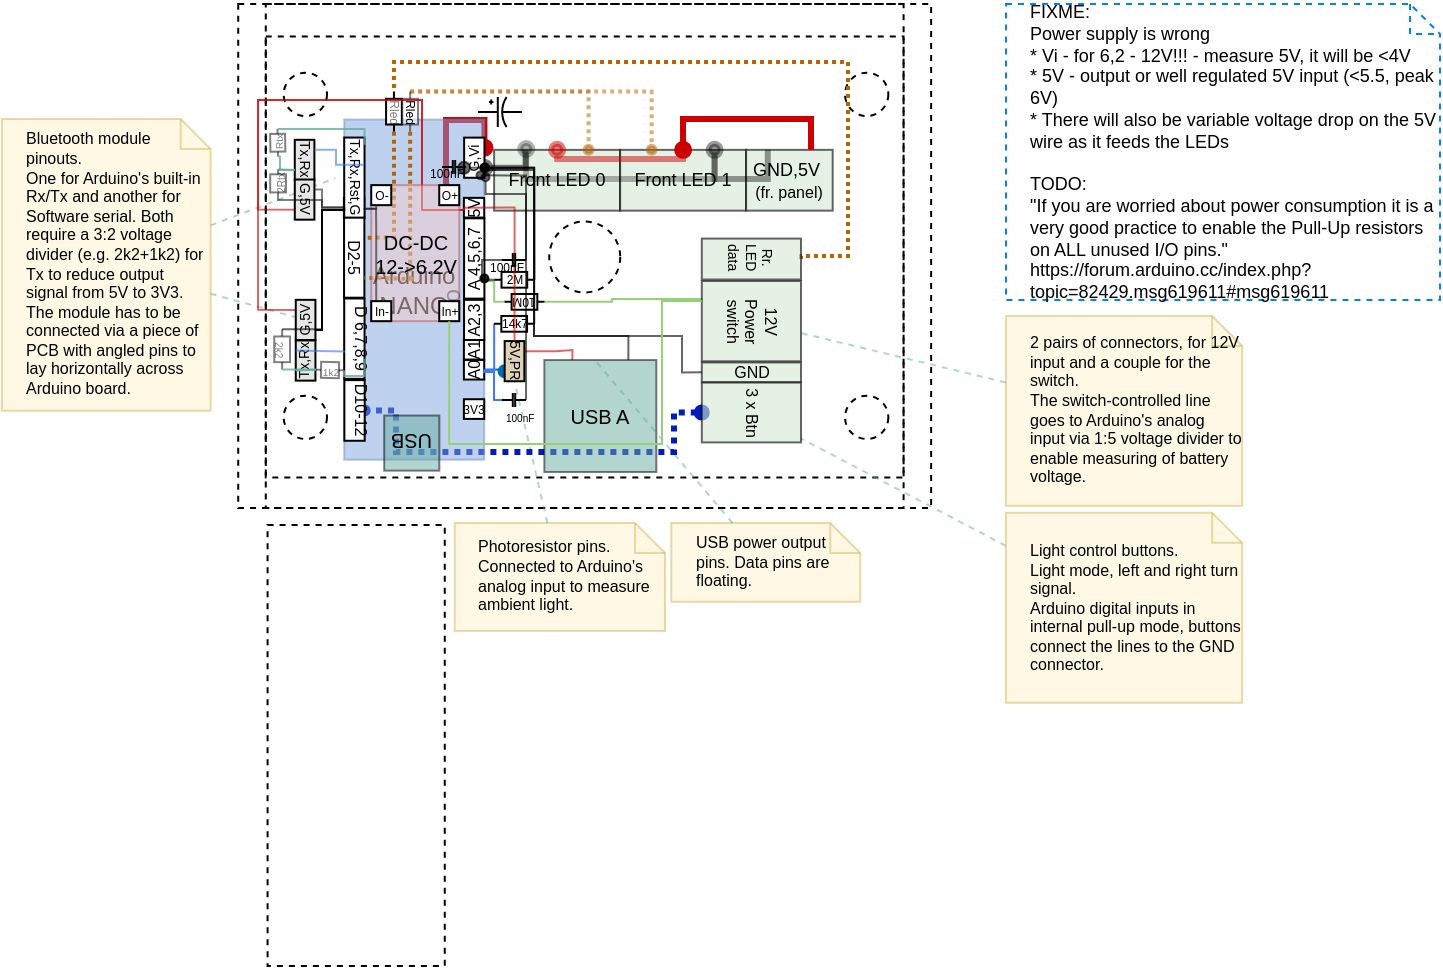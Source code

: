 <mxfile version="11.1.4" type="device"><diagram id="bqsuVgVURw8t9WcjSGgA" name="Page-1"><mxGraphModel dx="599" dy="343" grid="1" gridSize="10" guides="1" tooltips="1" connect="1" arrows="1" fold="1" page="1" pageScale="1" pageWidth="400" pageHeight="300" math="0" shadow="0"><root><mxCell id="0"/><mxCell id="gMBKpRjsZe3khgegW_5v-1" value="Package" style="locked=1;" parent="0"/><mxCell id="gMBKpRjsZe3khgegW_5v-4" value="" style="rounded=0;whiteSpace=wrap;html=1;shadow=0;glass=0;fillColor=none;dashed=1;movable=1;resizable=1;rotatable=1;deletable=1;editable=1;connectable=1;fontStyle=0" parent="gMBKpRjsZe3khgegW_5v-1" vertex="1"><mxGeometry x="171.89" y="40" width="318.9" height="251.968" as="geometry"/></mxCell><mxCell id="gMBKpRjsZe3khgegW_5v-2" value="" style="rounded=0;whiteSpace=wrap;html=1;shadow=0;glass=0;fillColor=none;dashed=1;movable=1;resizable=1;rotatable=1;deletable=1;editable=1;connectable=1;fontStyle=0" parent="gMBKpRjsZe3khgegW_5v-1" vertex="1"><mxGeometry x="158.113" y="40.002" width="346.456" height="251.968" as="geometry"/></mxCell><mxCell id="gMBKpRjsZe3khgegW_5v-3" value="" style="rounded=0;whiteSpace=wrap;html=1;shadow=0;glass=0;fillColor=none;dashed=1;movable=1;resizable=1;rotatable=1;deletable=1;editable=1;connectable=1;fontStyle=0;" parent="gMBKpRjsZe3khgegW_5v-1" vertex="1"><mxGeometry x="171.89" y="56.25" width="318.897" height="220.472" as="geometry"/></mxCell><mxCell id="gMBKpRjsZe3khgegW_5v-5" value="" style="ellipse;whiteSpace=wrap;html=1;aspect=fixed;fontSize=10;dashed=1;fillColor=none;" parent="gMBKpRjsZe3khgegW_5v-1" vertex="1"><mxGeometry x="313.621" y="148.736" width="35.496" height="35.49" as="geometry"/></mxCell><mxCell id="gMBKpRjsZe3khgegW_5v-6" value="" style="ellipse;whiteSpace=wrap;html=1;aspect=fixed;fontSize=10;dashed=1;fillColor=none;" parent="gMBKpRjsZe3khgegW_5v-1" vertex="1"><mxGeometry x="180.841" y="235.85" width="21.653" height="21.64" as="geometry"/></mxCell><mxCell id="gMBKpRjsZe3khgegW_5v-7" value="" style="ellipse;whiteSpace=wrap;html=1;aspect=fixed;fontSize=10;dashed=1;fillColor=none;" parent="gMBKpRjsZe3khgegW_5v-1" vertex="1"><mxGeometry x="461.516" y="235.852" width="21.653" height="21.64" as="geometry"/></mxCell><mxCell id="gMBKpRjsZe3khgegW_5v-8" value="" style="ellipse;whiteSpace=wrap;html=1;aspect=fixed;fontSize=10;dashed=1;fillColor=none;" parent="gMBKpRjsZe3khgegW_5v-1" vertex="1"><mxGeometry x="461.518" y="74.375" width="21.653" height="21.64" as="geometry"/></mxCell><mxCell id="gMBKpRjsZe3khgegW_5v-9" value="" style="ellipse;whiteSpace=wrap;html=1;aspect=fixed;fontSize=10;dashed=1;fillColor=none;" parent="gMBKpRjsZe3khgegW_5v-1" vertex="1"><mxGeometry x="180.841" y="74.377" width="21.653" height="21.64" as="geometry"/></mxCell><mxCell id="gMBKpRjsZe3khgegW_5v-10" value="" style="rounded=0;whiteSpace=wrap;html=1;shadow=0;glass=0;fillColor=none;dashed=1;movable=1;resizable=1;rotatable=1;deletable=1;editable=1;connectable=1;fontStyle=0" parent="gMBKpRjsZe3khgegW_5v-1" vertex="1"><mxGeometry x="172.79" y="300.47" width="88.59" height="220.47" as="geometry"/></mxCell><mxCell id="gMBKpRjsZe3khgegW_5v-11" value="Labels" style="locked=1;" parent="0"/><mxCell id="gMBKpRjsZe3khgegW_5v-12" value="FIXME:&lt;br&gt;Power supply is wrong&lt;br&gt;* Vi - for 6,2 - 12V!!! - measure 5V, it will be &amp;lt;4V&lt;br&gt;* 5V - output or well regulated 5V input (&amp;lt;5.5, peak 6V)&lt;br&gt;* There will also be variable voltage drop on the 5V wire as it feeds the LEDs&lt;br&gt;&lt;br&gt;TODO:&lt;br style=&quot;font-size: 9px&quot;&gt;&quot;If you are worried about power consumption it is a very good practice to enable the Pull-Up resistors on ALL unused I/O pins.&quot;&lt;br style=&quot;font-size: 9px&quot;&gt;https://forum.arduino.cc/index.php?topic=82429.msg619611#msg619611" style="shape=note;size=15;align=left;spacingLeft=10;html=1;whiteSpace=wrap;shadow=0;glass=0;dashed=1;strokeColor=#007FFF;fillColor=none;fontSize=9;" parent="gMBKpRjsZe3khgegW_5v-11" vertex="1"><mxGeometry x="542" y="40" width="217" height="148" as="geometry"/></mxCell><mxCell id="gMBKpRjsZe3khgegW_5v-13" value="&lt;div style=&quot;font-size: 8px&quot;&gt;&lt;font style=&quot;font-size: 8px&quot;&gt;Bluetooth module pinouts.&lt;/font&gt;&lt;/div&gt;&lt;div style=&quot;font-size: 8px&quot;&gt;&lt;font style=&quot;font-size: 8px&quot;&gt;One for Arduino's built-in Rx/Tx and another for Software serial. Both require a 3:2 voltage divider (e.g. 2k2+1k2) for Tx to reduce output signal from 5V to 3V3.&lt;/font&gt;&lt;/div&gt;&lt;div style=&quot;font-size: 8px&quot;&gt;&lt;font style=&quot;font-size: 8px&quot;&gt;The module has to be connected via a piece of PCB with angled pins to lay horizontally across Arduino board.&lt;br&gt;&lt;/font&gt;&lt;/div&gt;" style="shape=note;size=15;align=left;spacingLeft=10;html=1;whiteSpace=wrap;fillColor=#fff2cc;fontSize=5;opacity=50;strokeColor=#d6b656;" parent="gMBKpRjsZe3khgegW_5v-11" vertex="1"><mxGeometry x="40.0" y="97.558" width="104.32" height="145.863" as="geometry"/></mxCell><mxCell id="gMBKpRjsZe3khgegW_5v-14" value="" style="edgeStyle=none;endArrow=none;dashed=1;html=1;strokeColor=#67AB9F;fontSize=5;opacity=50;entryX=0;entryY=1;entryDx=0;entryDy=0;" parent="gMBKpRjsZe3khgegW_5v-11" source="gMBKpRjsZe3khgegW_5v-13" edge="1"><mxGeometry x="1" relative="1" as="geometry"><mxPoint x="206.577" y="127.085" as="targetPoint"/></mxGeometry></mxCell><mxCell id="gMBKpRjsZe3khgegW_5v-15" value="" style="edgeStyle=none;endArrow=none;dashed=1;html=1;strokeColor=#67AB9F;fontSize=5;opacity=50;" parent="gMBKpRjsZe3khgegW_5v-11" source="gMBKpRjsZe3khgegW_5v-13" target="gMBKpRjsZe3khgegW_5v-85" edge="1"><mxGeometry x="1" relative="1" as="geometry"><mxPoint x="206.559" y="207.564" as="targetPoint"/></mxGeometry></mxCell><mxCell id="gMBKpRjsZe3khgegW_5v-16" value="&lt;div style=&quot;font-size: 8px&quot;&gt;&lt;font style=&quot;font-size: 8px&quot;&gt;USB power output pins. Data pins are &lt;/font&gt;&lt;font style=&quot;font-size: 8px&quot;&gt;&lt;font style=&quot;font-size: 8px&quot;&gt;floating. &lt;/font&gt;&lt;/font&gt;&lt;/div&gt;" style="shape=note;size=15;align=left;spacingLeft=10;html=1;whiteSpace=wrap;fillColor=#fff2cc;fontSize=5;opacity=50;strokeColor=#d6b656;" parent="gMBKpRjsZe3khgegW_5v-11" vertex="1"><mxGeometry x="374.64" y="299.5" width="94.48" height="39.37" as="geometry"/></mxCell><mxCell id="gMBKpRjsZe3khgegW_5v-17" value="" style="edgeStyle=none;endArrow=none;dashed=1;html=1;strokeColor=#67AB9F;fontSize=5;opacity=50;entryX=0.5;entryY=0;entryDx=0;entryDy=0;" parent="gMBKpRjsZe3khgegW_5v-11" source="gMBKpRjsZe3khgegW_5v-16" edge="1"><mxGeometry x="1" relative="1" as="geometry"><mxPoint x="336.824" y="218.507" as="targetPoint"/><mxPoint x="154.163" y="189.475" as="sourcePoint"/></mxGeometry></mxCell><mxCell id="gMBKpRjsZe3khgegW_5v-18" value="&lt;font style=&quot;font-size: 8px&quot;&gt;Photoresistor pins. &lt;/font&gt;&lt;br&gt;&lt;font style=&quot;font-size: 8px&quot;&gt;Connected to Arduino's analog input to measure ambient light.&lt;/font&gt;" style="shape=note;size=15;align=left;spacingLeft=10;html=1;whiteSpace=wrap;fillColor=#fff2cc;fontSize=5;opacity=50;strokeColor=#d6b656;" parent="gMBKpRjsZe3khgegW_5v-11" vertex="1"><mxGeometry x="266.38" y="299.5" width="105.12" height="53.96" as="geometry"/></mxCell><mxCell id="gMBKpRjsZe3khgegW_5v-19" value="" style="edgeStyle=none;endArrow=none;dashed=1;html=1;strokeColor=#67AB9F;fontSize=5;opacity=50;entryX=0;entryY=0.5;entryDx=0;entryDy=0;" parent="gMBKpRjsZe3khgegW_5v-11" source="gMBKpRjsZe3khgegW_5v-18" target="gMBKpRjsZe3khgegW_5v-80" edge="1"><mxGeometry x="1" relative="1" as="geometry"><mxPoint x="346.667" y="228.349" as="targetPoint"/><mxPoint x="401.794" y="309.342" as="sourcePoint"/></mxGeometry></mxCell><mxCell id="gMBKpRjsZe3khgegW_5v-20" value="&lt;div&gt;&lt;font style=&quot;font-size: 8px&quot;&gt;2 pairs of connectors, for 12V input and a couple for the switch.&lt;/font&gt;&lt;/div&gt;&lt;div&gt;&lt;font style=&quot;font-size: 8px&quot;&gt;The switch-controlled line goes to Arduino's analog input via 1:5 voltage divider to enable measuring of battery voltage.&lt;br&gt;&lt;/font&gt;&lt;/div&gt;" style="shape=note;size=15;align=left;spacingLeft=10;html=1;whiteSpace=wrap;fillColor=#fff2cc;fontSize=8;opacity=50;strokeColor=#d6b656;" parent="gMBKpRjsZe3khgegW_5v-11" vertex="1"><mxGeometry x="541.965" y="195.98" width="118.11" height="94.93" as="geometry"/></mxCell><mxCell id="gMBKpRjsZe3khgegW_5v-21" value="" style="edgeStyle=none;endArrow=none;dashed=1;html=1;strokeColor=#67AB9F;fontSize=5;opacity=50;" parent="gMBKpRjsZe3khgegW_5v-11" source="gMBKpRjsZe3khgegW_5v-20" target="gMBKpRjsZe3khgegW_5v-50" edge="1"><mxGeometry x="1" relative="1" as="geometry"><mxPoint x="426.004" y="176.298" as="targetPoint"/><mxPoint x="341.17" y="99.298" as="sourcePoint"/></mxGeometry></mxCell><mxCell id="gMBKpRjsZe3khgegW_5v-22" value="&lt;div&gt;Light control buttons.&lt;/div&gt;&lt;div&gt;Light mode, left and right turn signal.&lt;/div&gt;&lt;div&gt;Arduino digital inputs in internal pull-up mode, buttons connect the lines to the GND connector.&lt;br&gt;&lt;/div&gt;" style="shape=note;size=15;align=left;spacingLeft=10;html=1;whiteSpace=wrap;fillColor=#fff2cc;fontSize=8;opacity=50;strokeColor=#d6b656;" parent="gMBKpRjsZe3khgegW_5v-11" vertex="1"><mxGeometry x="541.965" y="294.405" width="118.11" height="94.93" as="geometry"/></mxCell><mxCell id="gMBKpRjsZe3khgegW_5v-23" value="" style="edgeStyle=none;endArrow=none;dashed=1;html=1;strokeColor=#67AB9F;fontSize=5;opacity=50;" parent="gMBKpRjsZe3khgegW_5v-11" source="gMBKpRjsZe3khgegW_5v-22" target="gMBKpRjsZe3khgegW_5v-49" edge="1"><mxGeometry x="1" relative="1" as="geometry"><mxPoint x="426.004" y="301.696" as="targetPoint"/><mxPoint x="341.17" y="197.723" as="sourcePoint"/></mxGeometry></mxCell><mxCell id="gMBKpRjsZe3khgegW_5v-24" style="" parent="0"/><mxCell id="gMBKpRjsZe3khgegW_5v-25" value="Front LED 0" style="rounded=0;whiteSpace=wrap;html=1;rotation=0;fontSize=9;opacity=60;fillColor=#D5E8D4;" parent="gMBKpRjsZe3khgegW_5v-24" vertex="1"><mxGeometry x="286.06" y="112.93" width="62.992" height="30.4" as="geometry"/></mxCell><mxCell id="gMBKpRjsZe3khgegW_5v-26" value="Front LED 1" style="rounded=0;whiteSpace=wrap;html=1;rotation=0;fontSize=9;opacity=60;fillColor=#D5E8D4;" parent="gMBKpRjsZe3khgegW_5v-24" vertex="1"><mxGeometry x="349.05" y="112.93" width="62.992" height="30.4" as="geometry"/></mxCell><mxCell id="gMBKpRjsZe3khgegW_5v-27" value="&lt;font style=&quot;font-size: 9px&quot;&gt;&lt;font style=&quot;font-size: 9px&quot;&gt;GND,&lt;/font&gt;5V&amp;nbsp;&lt;/font&gt; &lt;font style=&quot;font-size: 8px&quot;&gt;(fr. panel)&lt;/font&gt;" style="rounded=0;whiteSpace=wrap;html=1;rotation=0;fontSize=9;opacity=60;fillColor=#D5E8D4;" parent="gMBKpRjsZe3khgegW_5v-24" vertex="1"><mxGeometry x="412.042" y="112.92" width="43.307" height="30.4" as="geometry"/></mxCell><mxCell id="gMBKpRjsZe3khgegW_5v-28" style="edgeStyle=orthogonalEdgeStyle;rounded=0;orthogonalLoop=1;jettySize=auto;html=1;exitX=0.25;exitY=0;exitDx=0;exitDy=0;endArrow=oval;endFill=1;strokeColor=#000000;fontSize=10;entryX=0.25;entryY=1;entryDx=0;entryDy=0;opacity=50;strokeWidth=3;" parent="gMBKpRjsZe3khgegW_5v-24" source="gMBKpRjsZe3khgegW_5v-25" target="gMBKpRjsZe3khgegW_5v-45" edge="1"><mxGeometry relative="1" as="geometry"><mxPoint x="235.102" y="72.222" as="targetPoint"/><mxPoint x="264.723" y="98.144" as="sourcePoint"/><Array as="points"><mxPoint x="302.11" y="122.5"/></Array></mxGeometry></mxCell><mxCell id="gMBKpRjsZe3khgegW_5v-29" value="" style="edgeStyle=orthogonalEdgeStyle;rounded=0;orthogonalLoop=1;jettySize=auto;html=1;endArrow=oval;endFill=1;fillColor=#f8cecc;strokeColor=#CC0000;entryX=0.75;entryY=1;entryDx=0;entryDy=0;exitX=0.5;exitY=0;exitDx=0;exitDy=0;strokeWidth=3;" parent="gMBKpRjsZe3khgegW_5v-24" source="8ztx7eThOQjVkEGMPSV3-3" target="gMBKpRjsZe3khgegW_5v-45" edge="1"><mxGeometry relative="1" as="geometry"><mxPoint x="294.997" y="2.729" as="targetPoint"/><mxPoint x="262.4" y="108.2" as="sourcePoint"/><Array as="points"><mxPoint x="262" y="98"/><mxPoint x="281" y="98"/></Array></mxGeometry></mxCell><mxCell id="gMBKpRjsZe3khgegW_5v-30" style="edgeStyle=orthogonalEdgeStyle;rounded=0;orthogonalLoop=1;jettySize=auto;html=1;exitX=0.5;exitY=1;exitDx=0;exitDy=0;entryX=0.5;entryY=1;entryDx=0;entryDy=0;startArrow=oval;startFill=1;endArrow=oval;endFill=1;fillColor=#0050ef;strokeColor=#001DBC;strokeWidth=3;endSize=3;startSize=5;dashed=1;dashPattern=1 1;" parent="gMBKpRjsZe3khgegW_5v-24" source="gMBKpRjsZe3khgegW_5v-49" target="gMBKpRjsZe3khgegW_5v-41" edge="1"><mxGeometry relative="1" as="geometry"><mxPoint x="1002.37" y="390.7" as="sourcePoint"/><mxPoint x="348.565" y="133.2" as="targetPoint"/><Array as="points"><mxPoint x="376" y="244"/><mxPoint x="376" y="264"/><mxPoint x="237" y="264"/><mxPoint x="237" y="243"/></Array></mxGeometry></mxCell><mxCell id="gMBKpRjsZe3khgegW_5v-31" style="edgeStyle=orthogonalEdgeStyle;rounded=0;orthogonalLoop=1;jettySize=auto;html=1;exitX=0.5;exitY=1;exitDx=0;exitDy=0;endArrow=oval;endFill=1;strokeColor=#006EAF;fontSize=9;fillColor=#1ba1e2;entryX=0.25;entryY=0;entryDx=0;entryDy=0;" parent="gMBKpRjsZe3khgegW_5v-24" source="gMBKpRjsZe3khgegW_5v-37" target="gMBKpRjsZe3khgegW_5v-80" edge="1"><mxGeometry relative="1" as="geometry"><mxPoint x="370.831" y="109.687" as="sourcePoint"/><mxPoint x="345.907" y="251.95" as="targetPoint"/><Array as="points"><mxPoint x="296.11" y="223.5"/><mxPoint x="297.11" y="223.5"/></Array></mxGeometry></mxCell><mxCell id="gMBKpRjsZe3khgegW_5v-32" style="edgeStyle=orthogonalEdgeStyle;rounded=0;orthogonalLoop=1;jettySize=auto;html=1;endArrow=none;endFill=0;strokeColor=#97D077;fontSize=10;entryX=0.25;entryY=1;entryDx=0;entryDy=0;exitX=0;exitY=0.5;exitDx=0;exitDy=0;exitPerimeter=0;" parent="gMBKpRjsZe3khgegW_5v-24" source="gMBKpRjsZe3khgegW_5v-54" target="gMBKpRjsZe3khgegW_5v-50" edge="1"><mxGeometry relative="1" as="geometry"><mxPoint x="392.474" y="157.308" as="targetPoint"/><mxPoint x="412.557" y="169.599" as="sourcePoint"/><Array as="points"><mxPoint x="345.11" y="188.5"/><mxPoint x="345.11" y="187.5"/></Array></mxGeometry></mxCell><mxCell id="gMBKpRjsZe3khgegW_5v-33" value="" style="edgeStyle=orthogonalEdgeStyle;rounded=0;orthogonalLoop=1;jettySize=auto;html=1;startArrow=none;startFill=0;endArrow=none;endFill=0;entryX=0;entryY=0.5;entryDx=0;entryDy=0;exitX=0.5;exitY=0;exitDx=0;exitDy=0;fillColor=#fad7ac;strokeColor=#b46504;entryPerimeter=0;strokeWidth=2;dashed=1;dashPattern=1 1;" parent="gMBKpRjsZe3khgegW_5v-24" source="gMBKpRjsZe3khgegW_5v-48" target="gMBKpRjsZe3khgegW_5v-67" edge="1"><mxGeometry relative="1" as="geometry"><mxPoint x="310.34" y="399.03" as="targetPoint"/><Array as="points"><mxPoint x="439" y="166"/><mxPoint x="463" y="166"/><mxPoint x="463" y="69"/><mxPoint x="236" y="69"/></Array></mxGeometry></mxCell><mxCell id="gMBKpRjsZe3khgegW_5v-34" value="o" style="group;rotation=90;" parent="gMBKpRjsZe3khgegW_5v-24" vertex="1" connectable="0"><mxGeometry x="158.111" y="150.769" width="175.028" height="70.137" as="geometry"/></mxCell><mxCell id="gMBKpRjsZe3khgegW_5v-35" value="Arduino NANO" style="rounded=0;whiteSpace=wrap;html=1;fillColor=#7EA6E0;glass=0;strokeColor=#6c8ebf;shadow=0;rotation=0;opacity=50;" parent="gMBKpRjsZe3khgegW_5v-34" vertex="1"><mxGeometry x="53" y="-53" width="70.0" height="170.078" as="geometry"/></mxCell><mxCell id="gMBKpRjsZe3khgegW_5v-36" value="G" style="rounded=0;whiteSpace=wrap;html=1;rotation=90;fontSize=8;flipV=0;direction=west;" parent="gMBKpRjsZe3khgegW_5v-34" vertex="1"><mxGeometry x="53" y="-14" width="9.842" height="10.16" as="geometry"/></mxCell><mxCell id="gMBKpRjsZe3khgegW_5v-37" value="&lt;div style=&quot;font-size: 8px;&quot;&gt;A0&lt;/div&gt;" style="rounded=0;whiteSpace=wrap;html=1;rotation=270;fontSize=8;" parent="gMBKpRjsZe3khgegW_5v-34" vertex="1"><mxGeometry x="113" y="67" width="9.842" height="10.16" as="geometry"/></mxCell><mxCell id="gMBKpRjsZe3khgegW_5v-38" value="&lt;div style=&quot;font-size: 8px;&quot;&gt;5V&lt;/div&gt;" style="rounded=0;whiteSpace=wrap;html=1;rotation=270;fontSize=8;" parent="gMBKpRjsZe3khgegW_5v-34" vertex="1"><mxGeometry x="113" y="-14" width="9.842" height="10.16" as="geometry"/></mxCell><mxCell id="gMBKpRjsZe3khgegW_5v-39" value="USB" style="rounded=0;whiteSpace=wrap;html=1;fontSize=10;rotation=180;fillColor=#67AB9F;opacity=50;" parent="gMBKpRjsZe3khgegW_5v-34" vertex="1"><mxGeometry x="73" y="95" width="27.559" height="27.559" as="geometry"/></mxCell><mxCell id="gMBKpRjsZe3khgegW_5v-40" value="Tx,Rx,Rst,G" style="rounded=0;whiteSpace=wrap;html=1;rotation=90;fontSize=7;flipV=0;direction=west;" parent="gMBKpRjsZe3khgegW_5v-34" vertex="1"><mxGeometry x="38" y="-29" width="40.157" height="10.16" as="geometry"/></mxCell><mxCell id="gMBKpRjsZe3khgegW_5v-41" value="&lt;div style=&quot;font-size: 8px&quot;&gt;D10-12&lt;br&gt;&lt;/div&gt;" style="rounded=0;whiteSpace=wrap;html=1;rotation=90;fontSize=8;flipV=0;direction=west;verticalAlign=bottom;" parent="gMBKpRjsZe3khgegW_5v-34" vertex="1"><mxGeometry x="43" y="87.37" width="30.315" height="10.16" as="geometry"/></mxCell><mxCell id="gMBKpRjsZe3khgegW_5v-42" value="&lt;div style=&quot;font-size: 8px&quot;&gt;D 6,7,8,9&lt;/div&gt;" style="rounded=0;whiteSpace=wrap;html=1;rotation=90;fontSize=8;flipV=0;direction=west;verticalAlign=bottom;" parent="gMBKpRjsZe3khgegW_5v-34" vertex="1"><mxGeometry x="38" y="51.472" width="40.157" height="10.16" as="geometry"/></mxCell><mxCell id="gMBKpRjsZe3khgegW_5v-43" value="&lt;div style=&quot;font-size: 8px;&quot;&gt;D2-5&lt;/div&gt;" style="rounded=0;whiteSpace=wrap;html=1;rotation=90;fontSize=8;flipV=0;direction=west;" parent="gMBKpRjsZe3khgegW_5v-34" vertex="1"><mxGeometry x="38" y="11" width="40.0" height="10.16" as="geometry"/></mxCell><mxCell id="gMBKpRjsZe3khgegW_5v-44" value="&lt;div style=&quot;font-size: 8px&quot;&gt;A1&lt;/div&gt;" style="rounded=0;whiteSpace=wrap;html=1;rotation=270;fontSize=8;" parent="gMBKpRjsZe3khgegW_5v-34" vertex="1"><mxGeometry x="113" y="57" width="9.842" height="10.16" as="geometry"/></mxCell><mxCell id="gMBKpRjsZe3khgegW_5v-45" value="&lt;div style=&quot;font-size: 7px&quot;&gt;&lt;font style=&quot;font-size: 7px&quot;&gt;&lt;font style=&quot;font-size: 7px&quot;&gt;G,&lt;/font&gt;Vi&lt;/font&gt;&lt;/div&gt;" style="rounded=0;whiteSpace=wrap;html=1;rotation=270;fontSize=8;" parent="gMBKpRjsZe3khgegW_5v-34" vertex="1"><mxGeometry x="108" y="-39" width="20.079" height="10.16" as="geometry"/></mxCell><mxCell id="gMBKpRjsZe3khgegW_5v-46" value="&lt;div style=&quot;font-size: 8px&quot;&gt;A 4,5,6,7&lt;/div&gt;" style="rounded=0;whiteSpace=wrap;html=1;rotation=270;fontSize=8;" parent="gMBKpRjsZe3khgegW_5v-34" vertex="1"><mxGeometry x="97.93" y="11.38" width="40.157" height="10.16" as="geometry"/></mxCell><mxCell id="gMBKpRjsZe3khgegW_5v-47" value="&lt;div&gt;GND&lt;/div&gt;" style="rounded=0;whiteSpace=wrap;html=1;rotation=90;opacity=60;fillColor=#D5E8D4;fontSize=8;flipH=1;direction=west;horizontal=0;" parent="gMBKpRjsZe3khgegW_5v-24" vertex="1"><mxGeometry x="409.782" y="199.356" width="9.842" height="49.606" as="geometry"/></mxCell><mxCell id="gMBKpRjsZe3khgegW_5v-48" value="Rr. LED data" style="rounded=0;whiteSpace=wrap;html=1;rotation=90;fontSize=7;opacity=60;fillColor=#D5E8D4;flipH=1;" parent="gMBKpRjsZe3khgegW_5v-24" vertex="1"><mxGeometry x="404.462" y="142.715" width="20.472" height="49.606" as="geometry"/></mxCell><mxCell id="gMBKpRjsZe3khgegW_5v-49" value="3 x Btn" style="rounded=0;whiteSpace=wrap;html=1;rotation=90;fontSize=8;opacity=60;fillColor=#D5E8D4;flipH=1;" parent="gMBKpRjsZe3khgegW_5v-24" vertex="1"><mxGeometry x="399.742" y="219.432" width="29.921" height="49.606" as="geometry"/></mxCell><mxCell id="gMBKpRjsZe3khgegW_5v-50" value="12V Power switch" style="rounded=0;whiteSpace=wrap;html=1;rotation=90;fontSize=8;opacity=60;fillColor=#D5E8D4;flipH=1;" parent="gMBKpRjsZe3khgegW_5v-24" vertex="1"><mxGeometry x="394.622" y="173.775" width="40.157" height="49.606" as="geometry"/></mxCell><mxCell id="gMBKpRjsZe3khgegW_5v-51" value="" style="edgeStyle=orthogonalEdgeStyle;rounded=0;orthogonalLoop=1;jettySize=auto;html=1;endArrow=oval;endFill=1;fillColor=#f8cecc;strokeColor=#CC0000;entryX=0.5;entryY=0;entryDx=0;entryDy=0;exitX=0.75;exitY=0;exitDx=0;exitDy=0;strokeWidth=3;" parent="gMBKpRjsZe3khgegW_5v-24" source="gMBKpRjsZe3khgegW_5v-27" target="gMBKpRjsZe3khgegW_5v-26" edge="1"><mxGeometry relative="1" as="geometry"><mxPoint x="393.663" y="225.513" as="targetPoint"/><mxPoint x="345.434" y="225.513" as="sourcePoint"/><Array as="points"><mxPoint x="444.11" y="97.5"/><mxPoint x="380.11" y="97.5"/></Array></mxGeometry></mxCell><mxCell id="gMBKpRjsZe3khgegW_5v-52" style="edgeStyle=orthogonalEdgeStyle;rounded=0;orthogonalLoop=1;jettySize=auto;html=1;exitX=0.25;exitY=0;exitDx=0;exitDy=0;endArrow=oval;endFill=1;strokeColor=#000000;fontSize=10;entryX=0.75;entryY=0;entryDx=0;entryDy=0;opacity=40;strokeWidth=3;" parent="gMBKpRjsZe3khgegW_5v-24" source="gMBKpRjsZe3khgegW_5v-27" target="gMBKpRjsZe3khgegW_5v-26" edge="1"><mxGeometry relative="1" as="geometry"><mxPoint x="406.149" y="216.073" as="targetPoint"/><mxPoint x="348.078" y="216.073" as="sourcePoint"/><Array as="points"><mxPoint x="423.11" y="127.5"/><mxPoint x="396.11" y="127.5"/></Array></mxGeometry></mxCell><mxCell id="gMBKpRjsZe3khgegW_5v-53" style="edgeStyle=orthogonalEdgeStyle;rounded=0;orthogonalLoop=1;jettySize=auto;html=1;exitX=0.75;exitY=0;exitDx=0;exitDy=0;endArrow=oval;endFill=1;strokeColor=#000000;fontSize=10;opacity=30;strokeWidth=3;" parent="gMBKpRjsZe3khgegW_5v-24" source="gMBKpRjsZe3khgegW_5v-26" edge="1"><mxGeometry relative="1" as="geometry"><mxPoint x="302.11" y="112.5" as="targetPoint"/><mxPoint x="349.048" y="201.743" as="sourcePoint"/><Array as="points"><mxPoint x="396.11" y="127.5"/><mxPoint x="302.11" y="127.5"/></Array></mxGeometry></mxCell><mxCell id="gMBKpRjsZe3khgegW_5v-54" value="&lt;div style=&quot;font-size: 6px;&quot;&gt;10M&lt;/div&gt;" style="pointerEvents=1;verticalLabelPosition=middle;shadow=0;dashed=0;align=center;fillColor=#ffffff;html=1;verticalAlign=middle;strokeWidth=1;shape=mxgraph.electrical.resistors.resistor_1;rotation=-180;labelPosition=center;fontSize=6;flipV=0;" parent="gMBKpRjsZe3khgegW_5v-24" vertex="1"><mxGeometry x="291.201" y="184.999" width="20.079" height="7.874" as="geometry"/></mxCell><mxCell id="gMBKpRjsZe3khgegW_5v-55" style="edgeStyle=orthogonalEdgeStyle;rounded=0;orthogonalLoop=1;jettySize=auto;html=1;endArrow=none;endFill=0;strokeColor=#97D077;fontSize=10;entryX=0.25;entryY=1;entryDx=0;entryDy=0;exitX=1;exitY=0.5;exitDx=0;exitDy=0;exitPerimeter=0;" parent="gMBKpRjsZe3khgegW_5v-24" source="gMBKpRjsZe3khgegW_5v-54" target="gMBKpRjsZe3khgegW_5v-46" edge="1"><mxGeometry relative="1" as="geometry"><mxPoint x="153.111" y="196.769" as="targetPoint"/><mxPoint x="241.111" y="244.769" as="sourcePoint"/><Array as="points"><mxPoint x="286.11" y="188.5"/><mxPoint x="286.11" y="178.5"/><mxPoint x="280.11" y="178.5"/></Array></mxGeometry></mxCell><mxCell id="gMBKpRjsZe3khgegW_5v-56" value="" style="edgeStyle=orthogonalEdgeStyle;rounded=0;orthogonalLoop=1;jettySize=auto;html=1;startArrow=none;startFill=0;endArrow=oval;endFill=1;entryX=0.75;entryY=0;entryDx=0;entryDy=0;fillColor=#fad7ac;strokeColor=#b46504;exitX=0;exitY=0.5;exitDx=0;exitDy=0;opacity=50;exitPerimeter=0;endSize=4;dashed=1;dashPattern=1 1;strokeWidth=2;" parent="gMBKpRjsZe3khgegW_5v-24" source="gMBKpRjsZe3khgegW_5v-69" target="gMBKpRjsZe3khgegW_5v-25" edge="1"><mxGeometry relative="1" as="geometry"><mxPoint x="453.388" y="147.163" as="targetPoint"/><Array as="points"><mxPoint x="333.11" y="83.5"/></Array><mxPoint x="260.032" y="172.549" as="sourcePoint"/></mxGeometry></mxCell><mxCell id="gMBKpRjsZe3khgegW_5v-57" value="" style="edgeStyle=orthogonalEdgeStyle;rounded=0;orthogonalLoop=1;jettySize=auto;html=1;startArrow=none;startFill=0;endArrow=oval;endFill=1;entryX=0.25;entryY=0;entryDx=0;entryDy=0;fillColor=#fad7ac;strokeColor=#b46504;exitX=0;exitY=0.5;exitDx=0;exitDy=0;opacity=50;exitPerimeter=0;endSize=4;dashed=1;dashPattern=1 1;strokeWidth=2;" parent="gMBKpRjsZe3khgegW_5v-24" source="gMBKpRjsZe3khgegW_5v-69" target="gMBKpRjsZe3khgegW_5v-26" edge="1"><mxGeometry relative="1" as="geometry"><mxPoint x="522.4" y="157.2" as="targetPoint"/><Array as="points"><mxPoint x="365.11" y="83.5"/></Array><mxPoint x="315.442" y="190.616" as="sourcePoint"/></mxGeometry></mxCell><mxCell id="gMBKpRjsZe3khgegW_5v-58" value="&lt;div style=&quot;font-size: 8px&quot;&gt;A2,3&lt;/div&gt;" style="rounded=0;whiteSpace=wrap;html=1;rotation=270;fontSize=8;" parent="gMBKpRjsZe3khgegW_5v-24" vertex="1"><mxGeometry x="266.06" y="192.87" width="20.079" height="10.16" as="geometry"/></mxCell><mxCell id="gMBKpRjsZe3khgegW_5v-59" value="2M" style="pointerEvents=1;verticalLabelPosition=middle;shadow=0;dashed=0;align=center;fillColor=#ffffff;html=1;verticalAlign=middle;strokeWidth=1;shape=mxgraph.electrical.resistors.resistor_1;rotation=0;labelPosition=center;fontSize=6;" parent="gMBKpRjsZe3khgegW_5v-24" vertex="1"><mxGeometry x="286.143" y="173.957" width="20.079" height="7.874" as="geometry"/></mxCell><mxCell id="gMBKpRjsZe3khgegW_5v-60" style="edgeStyle=orthogonalEdgeStyle;rounded=0;orthogonalLoop=1;jettySize=auto;html=1;endArrow=oval;endFill=1;strokeColor=#000000;fontSize=10;entryX=0.25;entryY=1;entryDx=0;entryDy=0;exitX=0;exitY=0.5;exitDx=0;exitDy=0;exitPerimeter=0;opacity=60;endSize=4;" parent="gMBKpRjsZe3khgegW_5v-24" source="gMBKpRjsZe3khgegW_5v-59" target="gMBKpRjsZe3khgegW_5v-46" edge="1"><mxGeometry relative="1" as="geometry"><mxPoint x="253.111" y="327.769" as="targetPoint"/><mxPoint x="294.111" y="274.769" as="sourcePoint"/><Array as="points"><mxPoint x="280.11" y="177.5"/></Array></mxGeometry></mxCell><mxCell id="gMBKpRjsZe3khgegW_5v-61" style="edgeStyle=orthogonalEdgeStyle;rounded=0;orthogonalLoop=1;jettySize=auto;html=1;endArrow=none;endFill=0;strokeColor=#3D7AF5;fontSize=10;entryX=0;entryY=0.5;entryDx=0;entryDy=0;entryPerimeter=0;exitX=0.5;exitY=1;exitDx=0;exitDy=0;" parent="gMBKpRjsZe3khgegW_5v-24" source="gMBKpRjsZe3khgegW_5v-37" target="gMBKpRjsZe3khgegW_5v-63" edge="1"><mxGeometry relative="1" as="geometry"><mxPoint x="273.111" y="134.769" as="targetPoint"/><mxPoint x="522.11" y="166.5" as="sourcePoint"/><Array as="points"><mxPoint x="286.11" y="223.5"/></Array></mxGeometry></mxCell><mxCell id="gMBKpRjsZe3khgegW_5v-62" style="edgeStyle=orthogonalEdgeStyle;rounded=0;orthogonalLoop=1;jettySize=auto;html=1;endArrow=oval;endFill=1;strokeColor=#000000;fontSize=10;entryX=0.25;entryY=0;entryDx=0;entryDy=0;exitX=1;exitY=0.5;exitDx=0;exitDy=0;exitPerimeter=0;opacity=60;" parent="gMBKpRjsZe3khgegW_5v-24" source="gMBKpRjsZe3khgegW_5v-59" target="gMBKpRjsZe3khgegW_5v-45" edge="1"><mxGeometry relative="1" as="geometry"><mxPoint x="248.529" y="138.33" as="targetPoint"/><mxPoint x="237.048" y="135.058" as="sourcePoint"/><Array as="points"><mxPoint x="306.11" y="134.5"/><mxPoint x="306.11" y="122.5"/></Array></mxGeometry></mxCell><mxCell id="gMBKpRjsZe3khgegW_5v-63" value="&lt;div&gt;14k7&lt;/div&gt;" style="pointerEvents=1;verticalLabelPosition=middle;shadow=0;dashed=0;align=center;fillColor=#ffffff;html=1;verticalAlign=middle;strokeWidth=1;shape=mxgraph.electrical.resistors.resistor_1;rotation=0;labelPosition=center;fontSize=6;" parent="gMBKpRjsZe3khgegW_5v-24" vertex="1"><mxGeometry x="286.063" y="195.977" width="20.079" height="7.874" as="geometry"/></mxCell><mxCell id="gMBKpRjsZe3khgegW_5v-64" style="edgeStyle=orthogonalEdgeStyle;rounded=0;orthogonalLoop=1;jettySize=auto;html=1;endArrow=oval;endFill=1;strokeColor=#000000;fontSize=10;entryX=0.25;entryY=1;entryDx=0;entryDy=0;exitX=1;exitY=0.5;exitDx=0;exitDy=0;exitPerimeter=0;opacity=60;endSize=4;" parent="gMBKpRjsZe3khgegW_5v-24" source="gMBKpRjsZe3khgegW_5v-63" target="gMBKpRjsZe3khgegW_5v-45" edge="1"><mxGeometry relative="1" as="geometry"><mxPoint x="337.112" y="197.385" as="targetPoint"/><mxPoint x="325.63" y="194.113" as="sourcePoint"/><Array as="points"><mxPoint x="306.11" y="122.5"/></Array></mxGeometry></mxCell><mxCell id="gMBKpRjsZe3khgegW_5v-65" value="" style="edgeStyle=orthogonalEdgeStyle;rounded=0;orthogonalLoop=1;jettySize=auto;html=1;endArrow=oval;endFill=1;fillColor=#f8cecc;strokeColor=#CC0000;entryX=0.5;entryY=0;entryDx=0;entryDy=0;opacity=50;strokeWidth=3;exitX=0.5;exitY=0;exitDx=0;exitDy=0;" parent="gMBKpRjsZe3khgegW_5v-24" source="gMBKpRjsZe3khgegW_5v-26" target="gMBKpRjsZe3khgegW_5v-25" edge="1"><mxGeometry relative="1" as="geometry"><mxPoint x="408.606" y="90.38" as="targetPoint"/><mxPoint x="384.11" y="102.5" as="sourcePoint"/><Array as="points"><mxPoint x="380.11" y="117.5"/><mxPoint x="317.11" y="117.5"/></Array></mxGeometry></mxCell><mxCell id="gMBKpRjsZe3khgegW_5v-66" value="3V3" style="rounded=0;whiteSpace=wrap;html=1;rotation=90;fontSize=6;horizontal=0;flipV=0;" parent="gMBKpRjsZe3khgegW_5v-24" vertex="1"><mxGeometry x="271.111" y="237.454" width="9.842" height="10.16" as="geometry"/></mxCell><mxCell id="gMBKpRjsZe3khgegW_5v-67" value="&lt;div&gt;Rled&lt;/div&gt;" style="pointerEvents=1;verticalLabelPosition=middle;shadow=0;dashed=0;align=center;fillColor=#ffffff;html=1;verticalAlign=middle;strokeWidth=1;shape=mxgraph.electrical.resistors.resistor_1;rotation=90;labelPosition=center;fontSize=6;textOpacity=50;" parent="gMBKpRjsZe3khgegW_5v-24" vertex="1"><mxGeometry x="225.951" y="89.899" width="20.079" height="7.874" as="geometry"/></mxCell><mxCell id="gMBKpRjsZe3khgegW_5v-68" value="" style="edgeStyle=orthogonalEdgeStyle;rounded=0;orthogonalLoop=1;jettySize=auto;html=1;startArrow=none;startFill=0;endArrow=none;endFill=0;strokeColor=#b46504;entryX=0.75;entryY=1;entryDx=0;entryDy=0;exitX=1;exitY=0.5;exitDx=0;exitDy=0;fillColor=#fad7ac;exitPerimeter=0;strokeWidth=2;dashed=1;dashPattern=1 1;" parent="gMBKpRjsZe3khgegW_5v-24" source="gMBKpRjsZe3khgegW_5v-67" target="gMBKpRjsZe3khgegW_5v-43" edge="1"><mxGeometry relative="1" as="geometry"><mxPoint x="231.859" y="187.517" as="targetPoint"/><mxPoint x="253.873" y="189.679" as="sourcePoint"/><Array as="points"><mxPoint x="234.111" y="156.769"/><mxPoint x="237.111" y="156.769"/></Array></mxGeometry></mxCell><mxCell id="gMBKpRjsZe3khgegW_5v-69" value="Rled" style="pointerEvents=1;verticalLabelPosition=middle;shadow=0;dashed=0;align=center;fillColor=#ffffff;html=1;verticalAlign=middle;strokeWidth=1;shape=mxgraph.electrical.resistors.resistor_1;rotation=90;labelPosition=center;fontSize=6;opacity=50;" parent="gMBKpRjsZe3khgegW_5v-24" vertex="1"><mxGeometry x="234.031" y="89.894" width="20.079" height="7.874" as="geometry"/></mxCell><mxCell id="gMBKpRjsZe3khgegW_5v-70" value="" style="edgeStyle=orthogonalEdgeStyle;rounded=0;orthogonalLoop=1;jettySize=auto;html=1;startArrow=none;startFill=0;endArrow=none;endFill=0;strokeColor=#b46504;entryX=0.25;entryY=1;entryDx=0;entryDy=0;exitX=1;exitY=0.5;exitDx=0;exitDy=0;fillColor=#fad7ac;exitPerimeter=0;dashed=1;dashPattern=1 1;strokeWidth=2;" parent="gMBKpRjsZe3khgegW_5v-24" source="gMBKpRjsZe3khgegW_5v-69" target="gMBKpRjsZe3khgegW_5v-43" edge="1"><mxGeometry relative="1" as="geometry"><mxPoint x="306.139" y="152.516" as="targetPoint"/><mxPoint x="619.45" y="50.725" as="sourcePoint"/><Array as="points"><mxPoint x="246.11" y="177.5"/><mxPoint x="247.11" y="177.5"/></Array></mxGeometry></mxCell><mxCell id="gMBKpRjsZe3khgegW_5v-71" value="" style="edgeStyle=orthogonalEdgeStyle;rounded=0;orthogonalLoop=1;jettySize=auto;html=1;endArrow=none;endFill=0;fillColor=#f8cecc;strokeColor=#CC0000;entryX=0.25;entryY=1;entryDx=0;entryDy=0;exitX=0.5;exitY=0;exitDx=0;exitDy=0;opacity=60;" parent="gMBKpRjsZe3khgegW_5v-24" source="gMBKpRjsZe3khgegW_5v-38" target="gMBKpRjsZe3khgegW_5v-74" edge="1"><mxGeometry relative="1" as="geometry"><mxPoint x="277.969" y="152.517" as="targetPoint"/><mxPoint x="386.238" y="215.667" as="sourcePoint"/><Array as="points"><mxPoint x="271" y="143"/><mxPoint x="250" y="143"/><mxPoint x="250" y="88"/><mxPoint x="168" y="88"/><mxPoint x="168" y="143"/></Array></mxGeometry></mxCell><mxCell id="gMBKpRjsZe3khgegW_5v-72" value="Tx,Rx" style="rounded=0;whiteSpace=wrap;html=1;rotation=90;fontSize=7;flipV=0;direction=east;fillColor=#E6E6E6;" parent="gMBKpRjsZe3khgegW_5v-24" vertex="1"><mxGeometry x="181.253" y="113.032" width="20.079" height="9.811" as="geometry"/></mxCell><mxCell id="gMBKpRjsZe3khgegW_5v-73" value="" style="edgeStyle=orthogonalEdgeStyle;rounded=0;orthogonalLoop=1;jettySize=auto;html=1;endArrow=none;endFill=0;fillColor=#f8cecc;strokeColor=#CC0000;entryX=0.5;entryY=0;entryDx=0;entryDy=0;exitX=0.25;exitY=1;exitDx=0;exitDy=0;opacity=60;" parent="gMBKpRjsZe3khgegW_5v-24" source="gMBKpRjsZe3khgegW_5v-85" target="gMBKpRjsZe3khgegW_5v-38" edge="1"><mxGeometry relative="1" as="geometry"><mxPoint x="70.746" y="127.78" as="targetPoint"/><mxPoint x="186.89" y="190.23" as="sourcePoint"/><Array as="points"><mxPoint x="168" y="193"/><mxPoint x="168" y="88"/><mxPoint x="250" y="88"/><mxPoint x="250" y="143"/></Array></mxGeometry></mxCell><mxCell id="gMBKpRjsZe3khgegW_5v-74" value="G,5V" style="rounded=0;whiteSpace=wrap;html=1;rotation=90;fontSize=7;flipV=0;direction=west;fillColor=#E6E6E6;" parent="gMBKpRjsZe3khgegW_5v-24" vertex="1"><mxGeometry x="181.258" y="132.889" width="20.079" height="9.811" as="geometry"/></mxCell><mxCell id="gMBKpRjsZe3khgegW_5v-75" style="edgeStyle=orthogonalEdgeStyle;rounded=0;orthogonalLoop=1;jettySize=auto;html=1;endArrow=none;endFill=0;strokeColor=#000000;fontSize=10;entryX=0.122;entryY=-0.008;entryDx=0;entryDy=0;exitX=0.75;exitY=1;exitDx=0;exitDy=0;entryPerimeter=0;opacity=50;" parent="gMBKpRjsZe3khgegW_5v-24" source="gMBKpRjsZe3khgegW_5v-74" target="gMBKpRjsZe3khgegW_5v-40" edge="1"><mxGeometry relative="1" as="geometry"><mxPoint x="79.373" y="157.791" as="targetPoint"/><mxPoint x="129.938" y="152.264" as="sourcePoint"/><Array as="points"><mxPoint x="200" y="133"/><mxPoint x="200" y="142"/></Array></mxGeometry></mxCell><mxCell id="gMBKpRjsZe3khgegW_5v-76" style="edgeStyle=orthogonalEdgeStyle;rounded=0;orthogonalLoop=1;jettySize=auto;html=1;endArrow=none;endFill=0;strokeColor=#000000;fontSize=10;entryX=0.75;entryY=0;entryDx=0;entryDy=0;exitX=0.5;exitY=0;exitDx=0;exitDy=0;" parent="gMBKpRjsZe3khgegW_5v-24" source="gMBKpRjsZe3khgegW_5v-36" target="gMBKpRjsZe3khgegW_5v-85" edge="1"><mxGeometry relative="1" as="geometry"><mxPoint x="136.372" y="219.65" as="targetPoint"/><mxPoint x="137.37" y="142.684" as="sourcePoint"/><Array as="points"><mxPoint x="200" y="143"/><mxPoint x="200" y="203"/></Array></mxGeometry></mxCell><mxCell id="gMBKpRjsZe3khgegW_5v-78" value="" style="edgeStyle=orthogonalEdgeStyle;rounded=0;orthogonalLoop=1;jettySize=auto;html=1;endArrow=none;endFill=0;fillColor=#f8cecc;strokeColor=#3D7AF5;entryX=0.25;entryY=0;entryDx=0;entryDy=0;exitX=0.661;exitY=0.989;exitDx=0;exitDy=0;opacity=60;exitPerimeter=0;" parent="gMBKpRjsZe3khgegW_5v-24" source="gMBKpRjsZe3khgegW_5v-40" target="gMBKpRjsZe3khgegW_5v-72" edge="1"><mxGeometry relative="1" as="geometry"><mxPoint x="138.421" y="122.163" as="targetPoint"/><mxPoint x="150.827" y="137.104" as="sourcePoint"/><Array as="points"><mxPoint x="207" y="120"/><mxPoint x="207" y="113"/></Array></mxGeometry></mxCell><mxCell id="gMBKpRjsZe3khgegW_5v-79" style="edgeStyle=orthogonalEdgeStyle;rounded=0;orthogonalLoop=1;jettySize=auto;html=1;endArrow=oval;endFill=1;strokeColor=#000000;fontSize=10;entryX=0.25;entryY=1;entryDx=0;entryDy=0;opacity=60;endSize=4;exitX=0.5;exitY=0;exitDx=0;exitDy=0;" parent="gMBKpRjsZe3khgegW_5v-24" source="gMBKpRjsZe3khgegW_5v-47" target="gMBKpRjsZe3khgegW_5v-45" edge="1"><mxGeometry relative="1" as="geometry"><mxPoint x="290.095" y="132.734" as="targetPoint"/><mxPoint x="335.11" y="196.5" as="sourcePoint"/><Array as="points"><mxPoint x="380" y="224"/><mxPoint x="380" y="206"/><mxPoint x="306" y="206"/><mxPoint x="306" y="122"/></Array></mxGeometry></mxCell><mxCell id="gMBKpRjsZe3khgegW_5v-80" value="5V,PR" style="rounded=0;whiteSpace=wrap;html=1;rotation=90;fontSize=7;flipV=0;direction=west;fillColor=#DED2B6;" parent="gMBKpRjsZe3khgegW_5v-24" vertex="1"><mxGeometry x="286.218" y="213.664" width="20.079" height="9.842" as="geometry"/></mxCell><mxCell id="gMBKpRjsZe3khgegW_5v-81" value="" style="edgeStyle=orthogonalEdgeStyle;rounded=0;orthogonalLoop=1;jettySize=auto;html=1;endArrow=none;endFill=0;fillColor=#f8cecc;strokeColor=#CC0000;entryX=0.5;entryY=0;entryDx=0;entryDy=0;exitX=1;exitY=0.5;exitDx=0;exitDy=0;opacity=60;" parent="gMBKpRjsZe3khgegW_5v-24" source="gMBKpRjsZe3khgegW_5v-80" target="gMBKpRjsZe3khgegW_5v-38" edge="1"><mxGeometry relative="1" as="geometry"><mxPoint x="290.095" y="122.694" as="targetPoint"/><mxPoint x="326.422" y="147.163" as="sourcePoint"/><Array as="points"><mxPoint x="296.11" y="142.5"/></Array></mxGeometry></mxCell><mxCell id="gMBKpRjsZe3khgegW_5v-82" value="2k2" style="pointerEvents=1;verticalLabelPosition=middle;shadow=0;dashed=0;align=center;fillColor=#ffffff;html=1;verticalAlign=middle;strokeWidth=1;shape=mxgraph.electrical.resistors.resistor_1;rotation=90;labelPosition=center;fontSize=5;textOpacity=50;opacity=50;" parent="gMBKpRjsZe3khgegW_5v-24" vertex="1"><mxGeometry x="170.031" y="208.719" width="20.079" height="7.874" as="geometry"/></mxCell><mxCell id="gMBKpRjsZe3khgegW_5v-83" value="&lt;div style=&quot;font-size: 5px&quot;&gt;1k2&lt;/div&gt;" style="pointerEvents=1;verticalLabelPosition=middle;shadow=0;dashed=0;align=center;fillColor=#ffffff;html=1;verticalAlign=middle;strokeWidth=1;shape=mxgraph.electrical.resistors.resistor_1;rotation=1;labelPosition=center;fontSize=5;textOpacity=50;opacity=50;" parent="gMBKpRjsZe3khgegW_5v-24" vertex="1"><mxGeometry x="197" y="219" width="14" height="8" as="geometry"/></mxCell><mxCell id="gMBKpRjsZe3khgegW_5v-84" value="" style="group" parent="gMBKpRjsZe3khgegW_5v-24" vertex="1" connectable="0"><mxGeometry x="185.89" y="189.218" width="11.811" height="39.764" as="geometry"/></mxCell><mxCell id="gMBKpRjsZe3khgegW_5v-85" value="G,5V" style="rounded=0;whiteSpace=wrap;html=1;rotation=270;fontSize=7;flipV=0;direction=west;fillColor=#E6E6E6;" parent="gMBKpRjsZe3khgegW_5v-84" vertex="1"><mxGeometry x="-4.134" y="3.819" width="20.079" height="9.842" as="geometry"/></mxCell><mxCell id="gMBKpRjsZe3khgegW_5v-86" value="Tx,Rx" style="rounded=0;whiteSpace=wrap;html=1;rotation=270;fontSize=7;flipV=0;direction=west;fillColor=#E6E6E6;" parent="gMBKpRjsZe3khgegW_5v-84" vertex="1"><mxGeometry x="-4.134" y="24.134" width="20.079" height="9.842" as="geometry"/></mxCell><mxCell id="gMBKpRjsZe3khgegW_5v-87" style="edgeStyle=orthogonalEdgeStyle;rounded=0;orthogonalLoop=1;jettySize=auto;html=1;endArrow=none;endFill=0;strokeColor=#000000;fontSize=10;entryX=0;entryY=0.5;entryDx=0;entryDy=0;exitX=0.126;exitY=0.006;exitDx=0;exitDy=0;entryPerimeter=0;opacity=60;exitPerimeter=0;" parent="gMBKpRjsZe3khgegW_5v-24" source="gMBKpRjsZe3khgegW_5v-40" target="gMBKpRjsZe3khgegW_5v-82" edge="1"><mxGeometry relative="1" as="geometry"><mxPoint x="185.89" y="213.923" as="targetPoint"/><mxPoint x="210.284" y="137.714" as="sourcePoint"/><Array as="points"><mxPoint x="200" y="143"/><mxPoint x="200" y="203"/></Array></mxGeometry></mxCell><mxCell id="gMBKpRjsZe3khgegW_5v-88" value="" style="edgeStyle=orthogonalEdgeStyle;rounded=0;orthogonalLoop=1;jettySize=auto;html=1;endArrow=none;endFill=0;fillColor=#f8cecc;strokeColor=#67AB9F;entryX=0.75;entryY=0;entryDx=0;entryDy=0;exitX=1;exitY=0.5;exitDx=0;exitDy=0;exitPerimeter=0;opacity=80;" parent="gMBKpRjsZe3khgegW_5v-24" source="gMBKpRjsZe3khgegW_5v-82" target="gMBKpRjsZe3khgegW_5v-86" edge="1"><mxGeometry relative="1" as="geometry"><mxPoint x="206.546" y="153.342" as="targetPoint"/><mxPoint x="220.127" y="137.517" as="sourcePoint"/><Array as="points"><mxPoint x="197" y="223"/><mxPoint x="197" y="223"/></Array></mxGeometry></mxCell><mxCell id="gMBKpRjsZe3khgegW_5v-89" value="" style="edgeStyle=orthogonalEdgeStyle;rounded=0;orthogonalLoop=1;jettySize=auto;html=1;endArrow=none;endFill=0;fillColor=#f8cecc;strokeColor=#67AB9F;entryX=1;entryY=0.5;entryDx=0;entryDy=0;exitX=0.25;exitY=1;exitDx=0;exitDy=0;opacity=80;entryPerimeter=0;" parent="gMBKpRjsZe3khgegW_5v-24" source="gMBKpRjsZe3khgegW_5v-42" target="gMBKpRjsZe3khgegW_5v-83" edge="1"><mxGeometry relative="1" as="geometry"><mxPoint x="207.543" y="214.119" as="targetPoint"/><mxPoint x="213.913" y="220.381" as="sourcePoint"/><Array as="points"><mxPoint x="222" y="226"/></Array></mxGeometry></mxCell><mxCell id="gMBKpRjsZe3khgegW_5v-91" value="" style="edgeStyle=orthogonalEdgeStyle;rounded=0;orthogonalLoop=1;jettySize=auto;html=1;endArrow=none;endFill=0;fillColor=#f8cecc;strokeColor=#CC0000;entryX=0.25;entryY=0;entryDx=0;entryDy=0;exitX=0.75;exitY=1;exitDx=0;exitDy=0;opacity=60;" parent="gMBKpRjsZe3khgegW_5v-24" source="gMBKpRjsZe3khgegW_5v-80" target="8ztx7eThOQjVkEGMPSV3-7" edge="1"><mxGeometry relative="1" as="geometry"><mxPoint x="316.6" y="213.6" as="targetPoint"/><mxPoint x="306.1" y="218.389" as="sourcePoint"/><Array as="points"><mxPoint x="317" y="214"/><mxPoint x="325" y="213"/></Array></mxGeometry></mxCell><mxCell id="gMBKpRjsZe3khgegW_5v-92" style="edgeStyle=orthogonalEdgeStyle;rounded=0;orthogonalLoop=1;jettySize=auto;html=1;endArrow=oval;endFill=1;strokeColor=#000000;fontSize=10;entryX=0.25;entryY=1;entryDx=0;entryDy=0;opacity=60;endSize=4;exitX=0.75;exitY=0;exitDx=0;exitDy=0;" parent="gMBKpRjsZe3khgegW_5v-24" source="8ztx7eThOQjVkEGMPSV3-7" target="gMBKpRjsZe3khgegW_5v-45" edge="1"><mxGeometry relative="1" as="geometry"><mxPoint x="290.095" y="132.734" as="targetPoint"/><mxPoint x="347" y="208.8" as="sourcePoint"/><Array as="points"><mxPoint x="353" y="206"/><mxPoint x="306" y="206"/><mxPoint x="306" y="123"/></Array></mxGeometry></mxCell><mxCell id="gMBKpRjsZe3khgegW_5v-93" value="2Rtx" style="pointerEvents=1;verticalLabelPosition=middle;shadow=0;dashed=0;align=center;fillColor=#ffffff;html=1;verticalAlign=middle;strokeWidth=1;shape=mxgraph.electrical.resistors.resistor_1;rotation=270;labelPosition=center;fontSize=5;textOpacity=50;opacity=50;" parent="gMBKpRjsZe3khgegW_5v-24" vertex="1"><mxGeometry x="170.951" y="125.742" width="14.173" height="7.874" as="geometry"/></mxCell><mxCell id="gMBKpRjsZe3khgegW_5v-94" value="&lt;div style=&quot;font-size: 5px;&quot;&gt;Rtx&lt;/div&gt;" style="pointerEvents=1;verticalLabelPosition=middle;shadow=0;dashed=0;align=center;fillColor=#ffffff;html=1;verticalAlign=middle;strokeWidth=1;shape=mxgraph.electrical.resistors.resistor_1;rotation=-91;labelPosition=center;fontSize=5;textOpacity=50;opacity=50;" parent="gMBKpRjsZe3khgegW_5v-24" vertex="1"><mxGeometry x="170.98" y="105.67" width="13.779" height="7.45" as="geometry"/></mxCell><mxCell id="gMBKpRjsZe3khgegW_5v-95" value="" style="edgeStyle=orthogonalEdgeStyle;rounded=0;orthogonalLoop=1;jettySize=auto;html=1;endArrow=none;endFill=0;fillColor=#f8cecc;strokeColor=#67AB9F;entryX=0.75;entryY=1;entryDx=0;entryDy=0;exitX=1;exitY=0.5;exitDx=0;exitDy=0;exitPerimeter=0;opacity=80;" parent="gMBKpRjsZe3khgegW_5v-24" source="gMBKpRjsZe3khgegW_5v-93" target="gMBKpRjsZe3khgegW_5v-72" edge="1"><mxGeometry relative="1" as="geometry"><mxPoint x="185.89" y="135.379" as="targetPoint"/><mxPoint x="220.127" y="68.619" as="sourcePoint"/><Array as="points"><mxPoint x="178" y="123"/></Array></mxGeometry></mxCell><mxCell id="gMBKpRjsZe3khgegW_5v-96" value="" style="edgeStyle=orthogonalEdgeStyle;rounded=0;orthogonalLoop=1;jettySize=auto;html=1;endArrow=none;endFill=0;fillColor=#f8cecc;strokeColor=#67AB9F;entryX=1;entryY=0.5;entryDx=0;entryDy=0;exitX=0.91;exitY=1.003;exitDx=0;exitDy=0;opacity=80;entryPerimeter=0;exitPerimeter=0;" parent="gMBKpRjsZe3khgegW_5v-24" source="gMBKpRjsZe3khgegW_5v-40" target="gMBKpRjsZe3khgegW_5v-94" edge="1"><mxGeometry relative="1" as="geometry"><mxPoint x="207.543" y="145.222" as="targetPoint"/><mxPoint x="222.095" y="149.289" as="sourcePoint"/><Array as="points"><mxPoint x="221" y="103"/></Array></mxGeometry></mxCell><mxCell id="gMBKpRjsZe3khgegW_5v-97" value="" style="edgeStyle=orthogonalEdgeStyle;rounded=0;orthogonalLoop=1;jettySize=auto;html=1;endArrow=none;endFill=0;fillColor=#f8cecc;strokeColor=#67AB9F;entryX=0.75;entryY=1;entryDx=0;entryDy=0;exitX=0;exitY=0.5;exitDx=0;exitDy=0;opacity=80;exitPerimeter=0;" parent="gMBKpRjsZe3khgegW_5v-24" source="gMBKpRjsZe3khgegW_5v-94" target="gMBKpRjsZe3khgegW_5v-72" edge="1"><mxGeometry relative="1" as="geometry"><mxPoint x="182.685" y="115.1" as="targetPoint"/><mxPoint x="202.587" y="113.531" as="sourcePoint"/><Array as="points"><mxPoint x="179" y="123"/></Array></mxGeometry></mxCell><mxCell id="gMBKpRjsZe3khgegW_5v-98" style="edgeStyle=orthogonalEdgeStyle;rounded=0;orthogonalLoop=1;jettySize=auto;html=1;endArrow=none;endFill=0;strokeColor=#000000;fontSize=10;entryX=0.134;entryY=-0.008;entryDx=0;entryDy=0;exitX=0;exitY=0.5;exitDx=0;exitDy=0;opacity=50;exitPerimeter=0;entryPerimeter=0;" parent="gMBKpRjsZe3khgegW_5v-24" source="gMBKpRjsZe3khgegW_5v-93" target="gMBKpRjsZe3khgegW_5v-40" edge="1"><mxGeometry relative="1" as="geometry"><mxPoint x="212.89" y="151.17" as="targetPoint"/><mxPoint x="177.045" y="142.76" as="sourcePoint"/><Array as="points"><mxPoint x="200" y="138"/><mxPoint x="200" y="142"/></Array></mxGeometry></mxCell><mxCell id="f6IYC4CuubXE5m8V44Kz-1" value="" style="edgeStyle=orthogonalEdgeStyle;rounded=0;orthogonalLoop=1;jettySize=auto;html=1;endArrow=none;endFill=0;fillColor=#f8cecc;strokeColor=#67AB9F;entryX=0.75;entryY=1;entryDx=0;entryDy=0;exitX=0;exitY=0.5;exitDx=0;exitDy=0;opacity=80;exitPerimeter=0;" parent="gMBKpRjsZe3khgegW_5v-24" source="gMBKpRjsZe3khgegW_5v-83" target="gMBKpRjsZe3khgegW_5v-86" edge="1"><mxGeometry relative="1" as="geometry"><mxPoint x="214.065" y="235.581" as="targetPoint"/><mxPoint x="232.129" y="228.161" as="sourcePoint"/><Array as="points"><mxPoint x="197" y="223"/></Array></mxGeometry></mxCell><mxCell id="gMBKpRjsZe3khgegW_5v-77" value="" style="edgeStyle=orthogonalEdgeStyle;rounded=0;orthogonalLoop=1;jettySize=auto;html=1;endArrow=none;endFill=0;fillColor=#f8cecc;strokeColor=#3D7AF5;entryX=0.25;entryY=1;entryDx=0;entryDy=0;exitX=0.339;exitY=0.033;exitDx=0;exitDy=0;opacity=60;exitPerimeter=0;" parent="gMBKpRjsZe3khgegW_5v-24" source="gMBKpRjsZe3khgegW_5v-42" target="gMBKpRjsZe3khgegW_5v-86" edge="1"><mxGeometry relative="1" as="geometry"><mxPoint x="157.887" y="123.843" as="targetPoint"/><mxPoint x="156.89" y="220.887" as="sourcePoint"/><Array as="points"><mxPoint x="211" y="213"/><mxPoint x="200" y="213"/></Array></mxGeometry></mxCell><mxCell id="Xi7S1KFwO6pYYuQSyXSM-2" value="&lt;font style=&quot;font-size: 6px&quot;&gt;100nF&lt;/font&gt;" style="pointerEvents=1;verticalLabelPosition=bottom;shadow=0;dashed=0;align=right;fillColor=#ffffff;html=1;verticalAlign=bottom;strokeWidth=1;shape=mxgraph.electrical.capacitors.capacitor_1;" parent="gMBKpRjsZe3khgegW_5v-24" vertex="1"><mxGeometry x="290" y="164.5" width="12" height="7" as="geometry"/></mxCell><mxCell id="Xi7S1KFwO6pYYuQSyXSM-3" style="edgeStyle=orthogonalEdgeStyle;rounded=0;orthogonalLoop=1;jettySize=auto;html=1;endArrow=oval;endFill=1;strokeColor=#000000;fontSize=10;entryX=0.25;entryY=1;entryDx=0;entryDy=0;exitX=0;exitY=0.5;exitDx=0;exitDy=0;exitPerimeter=0;opacity=60;endSize=4;" parent="gMBKpRjsZe3khgegW_5v-24" source="Xi7S1KFwO6pYYuQSyXSM-2" target="gMBKpRjsZe3khgegW_5v-46" edge="1"><mxGeometry relative="1" as="geometry"><mxPoint x="290.007" y="188.128" as="targetPoint"/><mxPoint x="296.181" y="188.128" as="sourcePoint"/><Array as="points"><mxPoint x="280" y="168"/></Array></mxGeometry></mxCell><mxCell id="mTLjfI604Ke9AyeR2luq-1" value="&lt;font style=&quot;font-size: 5px&quot;&gt;100nF&lt;/font&gt;" style="pointerEvents=1;verticalLabelPosition=bottom;shadow=0;dashed=0;align=left;fillColor=#ffffff;html=1;verticalAlign=middle;strokeWidth=1;shape=mxgraph.electrical.capacitors.capacitor_1;" parent="gMBKpRjsZe3khgegW_5v-24" vertex="1"><mxGeometry x="290" y="234.5" width="12" height="7" as="geometry"/></mxCell><mxCell id="mTLjfI604Ke9AyeR2luq-3" style="edgeStyle=orthogonalEdgeStyle;rounded=0;orthogonalLoop=1;jettySize=auto;html=1;endArrow=none;endFill=0;strokeColor=#3D7AF5;fontSize=10;entryX=0;entryY=0.5;entryDx=0;entryDy=0;entryPerimeter=0;exitX=0.5;exitY=1;exitDx=0;exitDy=0;" parent="gMBKpRjsZe3khgegW_5v-24" source="gMBKpRjsZe3khgegW_5v-37" target="mTLjfI604Ke9AyeR2luq-1" edge="1"><mxGeometry relative="1" as="geometry"><mxPoint x="285.977" y="239.86" as="targetPoint"/><mxPoint x="279.93" y="263.581" as="sourcePoint"/><Array as="points"><mxPoint x="286" y="224"/><mxPoint x="286" y="238"/></Array></mxGeometry></mxCell><mxCell id="mTLjfI604Ke9AyeR2luq-4" style="edgeStyle=orthogonalEdgeStyle;rounded=0;orthogonalLoop=1;jettySize=auto;html=1;endArrow=oval;endFill=1;strokeColor=#000000;fontSize=10;entryX=0.116;entryY=0.922;entryDx=0;entryDy=0;opacity=60;endSize=4;exitX=1;exitY=0.5;exitDx=0;exitDy=0;exitPerimeter=0;entryPerimeter=0;" parent="gMBKpRjsZe3khgegW_5v-24" edge="1"><mxGeometry relative="1" as="geometry"><mxPoint x="279.233" y="125.674" as="targetPoint"/><mxPoint x="302.023" y="168" as="sourcePoint"/><Array as="points"><mxPoint x="302" y="125"/></Array></mxGeometry></mxCell><mxCell id="mTLjfI604Ke9AyeR2luq-5" style="edgeStyle=orthogonalEdgeStyle;rounded=0;orthogonalLoop=1;jettySize=auto;html=1;endArrow=oval;endFill=1;strokeColor=#000000;fontSize=10;entryX=0.065;entryY=1.126;entryDx=0;entryDy=0;opacity=60;endSize=4;exitX=1;exitY=0.5;exitDx=0;exitDy=0;exitPerimeter=0;entryPerimeter=0;" parent="gMBKpRjsZe3khgegW_5v-24" edge="1"><mxGeometry relative="1" as="geometry"><mxPoint x="281.791" y="126.605" as="targetPoint"/><mxPoint x="302.023" y="238" as="sourcePoint"/><Array as="points"><mxPoint x="302" y="135"/><mxPoint x="282" y="135"/></Array></mxGeometry></mxCell><mxCell id="mTLjfI604Ke9AyeR2luq-6" value="" style="pointerEvents=1;verticalLabelPosition=bottom;shadow=0;dashed=0;align=center;fillColor=#ffffff;html=1;verticalAlign=top;strokeWidth=1;shape=mxgraph.electrical.capacitors.capacitor_3;fontSize=6;" parent="gMBKpRjsZe3khgegW_5v-24" vertex="1"><mxGeometry x="278" y="86.5" width="22" height="15" as="geometry"/></mxCell><mxCell id="mTLjfI604Ke9AyeR2luq-7" value="&lt;font style=&quot;font-size: 6px&quot;&gt;100nF&lt;/font&gt;" style="pointerEvents=1;verticalLabelPosition=bottom;shadow=0;dashed=0;align=right;fillColor=#ffffff;html=1;verticalAlign=bottom;strokeWidth=1;shape=mxgraph.electrical.capacitors.capacitor_1;rotation=0;" parent="gMBKpRjsZe3khgegW_5v-24" vertex="1"><mxGeometry x="260" y="118" width="12" height="7" as="geometry"/></mxCell><mxCell id="8ztx7eThOQjVkEGMPSV3-1" value="" style="group" parent="gMBKpRjsZe3khgegW_5v-24" vertex="1" connectable="0"><mxGeometry x="224.62" y="130.579" width="44.001" height="68.001" as="geometry"/></mxCell><mxCell id="8ztx7eThOQjVkEGMPSV3-2" value="&lt;div&gt;DC-DC&lt;/div&gt;&lt;div&gt;12-&amp;gt;6.2V&lt;br&gt;&lt;/div&gt;" style="rounded=0;whiteSpace=wrap;html=1;fontSize=10;rotation=0;fillColor=#f8cecc;opacity=50;strokeColor=#b85450;" parent="8ztx7eThOQjVkEGMPSV3-1" vertex="1"><mxGeometry x="0.001" width="44" height="68" as="geometry"/></mxCell><mxCell id="8ztx7eThOQjVkEGMPSV3-3" value="&lt;div style=&quot;font-size: 6px;&quot;&gt;&lt;font style=&quot;font-size: 6px;&quot;&gt;O+&lt;/font&gt;&lt;/div&gt;" style="rounded=0;whiteSpace=wrap;html=1;rotation=0;fontSize=6;" parent="8ztx7eThOQjVkEGMPSV3-1" vertex="1"><mxGeometry x="34" y="0.001" width="10" height="10" as="geometry"/></mxCell><mxCell id="8ztx7eThOQjVkEGMPSV3-4" value="&lt;div style=&quot;font-size: 6px;&quot;&gt;&lt;font style=&quot;font-size: 6px;&quot;&gt;O-&lt;/font&gt;&lt;/div&gt;" style="rounded=0;whiteSpace=wrap;html=1;rotation=0;fontSize=6;" parent="8ztx7eThOQjVkEGMPSV3-1" vertex="1"><mxGeometry y="0.001" width="10" height="10" as="geometry"/></mxCell><mxCell id="8ztx7eThOQjVkEGMPSV3-5" value="I&lt;font style=&quot;font-size: 6px&quot;&gt;n+&lt;/font&gt;" style="rounded=0;whiteSpace=wrap;html=1;rotation=0;fontSize=6;" parent="8ztx7eThOQjVkEGMPSV3-1" vertex="1"><mxGeometry x="34" y="58.001" width="10" height="10" as="geometry"/></mxCell><mxCell id="8ztx7eThOQjVkEGMPSV3-6" value="&lt;div style=&quot;font-size: 6px&quot;&gt;&lt;font style=&quot;font-size: 6px&quot;&gt;In-&lt;/font&gt;&lt;/div&gt;" style="rounded=0;whiteSpace=wrap;html=1;rotation=0;fontSize=6;" parent="8ztx7eThOQjVkEGMPSV3-1" vertex="1"><mxGeometry y="58.001" width="10" height="10" as="geometry"/></mxCell><mxCell id="8ztx7eThOQjVkEGMPSV3-7" value="USB A" style="rounded=0;whiteSpace=wrap;html=1;fontSize=10;rotation=0;fillColor=#67AB9F;opacity=50;" parent="gMBKpRjsZe3khgegW_5v-24" vertex="1"><mxGeometry x="311.171" y="218.009" width="56" height="56" as="geometry"/></mxCell><mxCell id="8ztx7eThOQjVkEGMPSV3-8" style="edgeStyle=orthogonalEdgeStyle;rounded=0;orthogonalLoop=1;jettySize=auto;html=1;endArrow=none;endFill=0;strokeColor=#97D077;fontSize=10;entryX=0.25;entryY=1;entryDx=0;entryDy=0;exitX=0.5;exitY=1;exitDx=0;exitDy=0;" parent="gMBKpRjsZe3khgegW_5v-24" source="8ztx7eThOQjVkEGMPSV3-5" target="gMBKpRjsZe3khgegW_5v-50" edge="1"><mxGeometry relative="1" as="geometry"><mxPoint x="399.903" y="198.563" as="targetPoint"/><mxPoint x="321.262" y="198.951" as="sourcePoint"/><Array as="points"><mxPoint x="264" y="260"/><mxPoint x="370" y="260"/><mxPoint x="370" y="189"/></Array></mxGeometry></mxCell><mxCell id="0gxRj_4QxQ8I6HWvU8UT-0" style="edgeStyle=orthogonalEdgeStyle;rounded=0;orthogonalLoop=1;jettySize=auto;html=1;endArrow=none;endFill=0;strokeColor=#000000;fontSize=10;entryX=0.25;entryY=1;entryDx=0;entryDy=0;exitX=0.113;exitY=0.952;exitDx=0;exitDy=0;opacity=50;exitPerimeter=0;" edge="1" parent="gMBKpRjsZe3khgegW_5v-24" source="gMBKpRjsZe3khgegW_5v-40" target="8ztx7eThOQjVkEGMPSV3-4"><mxGeometry relative="1" as="geometry"><mxPoint x="221.068" y="151.573" as="targetPoint"/><mxPoint x="188.058" y="146.718" as="sourcePoint"/><Array as="points"><mxPoint x="227" y="142"/></Array></mxGeometry></mxCell><mxCell id="0gxRj_4QxQ8I6HWvU8UT-1" style="edgeStyle=orthogonalEdgeStyle;rounded=0;orthogonalLoop=1;jettySize=auto;html=1;endArrow=none;endFill=0;strokeColor=#000000;fontSize=10;entryX=0.113;entryY=1.013;entryDx=0;entryDy=0;exitX=0.25;exitY=0;exitDx=0;exitDy=0;opacity=50;entryPerimeter=0;" edge="1" parent="gMBKpRjsZe3khgegW_5v-24" source="8ztx7eThOQjVkEGMPSV3-6" target="gMBKpRjsZe3khgegW_5v-40"><mxGeometry relative="1" as="geometry"><mxPoint x="234.66" y="145.553" as="targetPoint"/><mxPoint x="230.777" y="152.35" as="sourcePoint"/><Array as="points"><mxPoint x="227" y="152"/><mxPoint x="227" y="142"/></Array></mxGeometry></mxCell></root></mxGraphModel></diagram></mxfile>